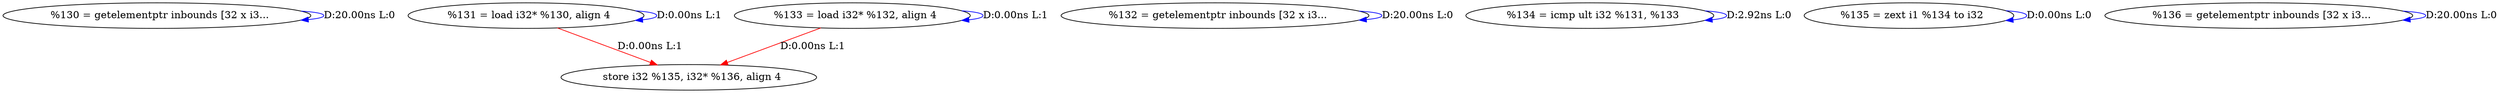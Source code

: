 digraph {
Node0x2602450[label="  %130 = getelementptr inbounds [32 x i3..."];
Node0x2602450 -> Node0x2602450[label="D:20.00ns L:0",color=blue];
Node0x2602570[label="  %131 = load i32* %130, align 4"];
Node0x2602570 -> Node0x2602570[label="D:0.00ns L:1",color=blue];
Node0x2602b30[label="  store i32 %135, i32* %136, align 4"];
Node0x2602570 -> Node0x2602b30[label="D:0.00ns L:1",color=red];
Node0x2602650[label="  %132 = getelementptr inbounds [32 x i3..."];
Node0x2602650 -> Node0x2602650[label="D:20.00ns L:0",color=blue];
Node0x2602770[label="  %133 = load i32* %132, align 4"];
Node0x2602770 -> Node0x2602770[label="D:0.00ns L:1",color=blue];
Node0x2602770 -> Node0x2602b30[label="D:0.00ns L:1",color=red];
Node0x2602850[label="  %134 = icmp ult i32 %131, %133"];
Node0x2602850 -> Node0x2602850[label="D:2.92ns L:0",color=blue];
Node0x2602930[label="  %135 = zext i1 %134 to i32"];
Node0x2602930 -> Node0x2602930[label="D:0.00ns L:0",color=blue];
Node0x2602a10[label="  %136 = getelementptr inbounds [32 x i3..."];
Node0x2602a10 -> Node0x2602a10[label="D:20.00ns L:0",color=blue];
}
